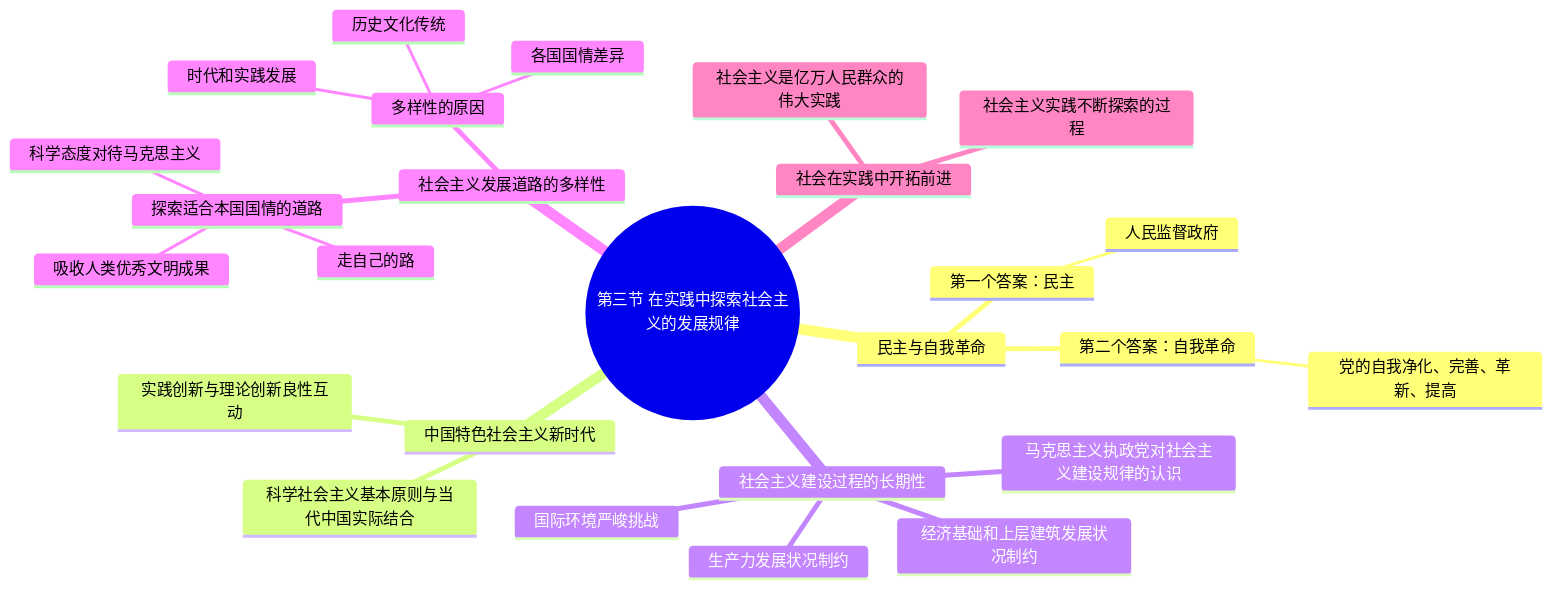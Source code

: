 mindmap
  root((第三节 在实践中探索社会主义的发展规律))
    民主与自我革命
      第一个答案：民主
        人民监督政府
      第二个答案：自我革命
        党的自我净化、完善、革新、提高
    中国特色社会主义新时代
      科学社会主义基本原则与当代中国实际结合
      实践创新与理论创新良性互动
    社会主义建设过程的长期性
      生产力发展状况制约
      经济基础和上层建筑发展状况制约
      国际环境严峻挑战
      马克思主义执政党对社会主义建设规律的认识
    社会主义发展道路的多样性
      多样性的原因
        各国国情差异
        历史文化传统
        时代和实践发展
      探索适合本国国情的道路
        科学态度对待马克思主义
        走自己的路
        吸收人类优秀文明成果
    社会在实践中开拓前进
      社会主义是亿万人民群众的伟大实践
      社会主义实践不断探索的过程